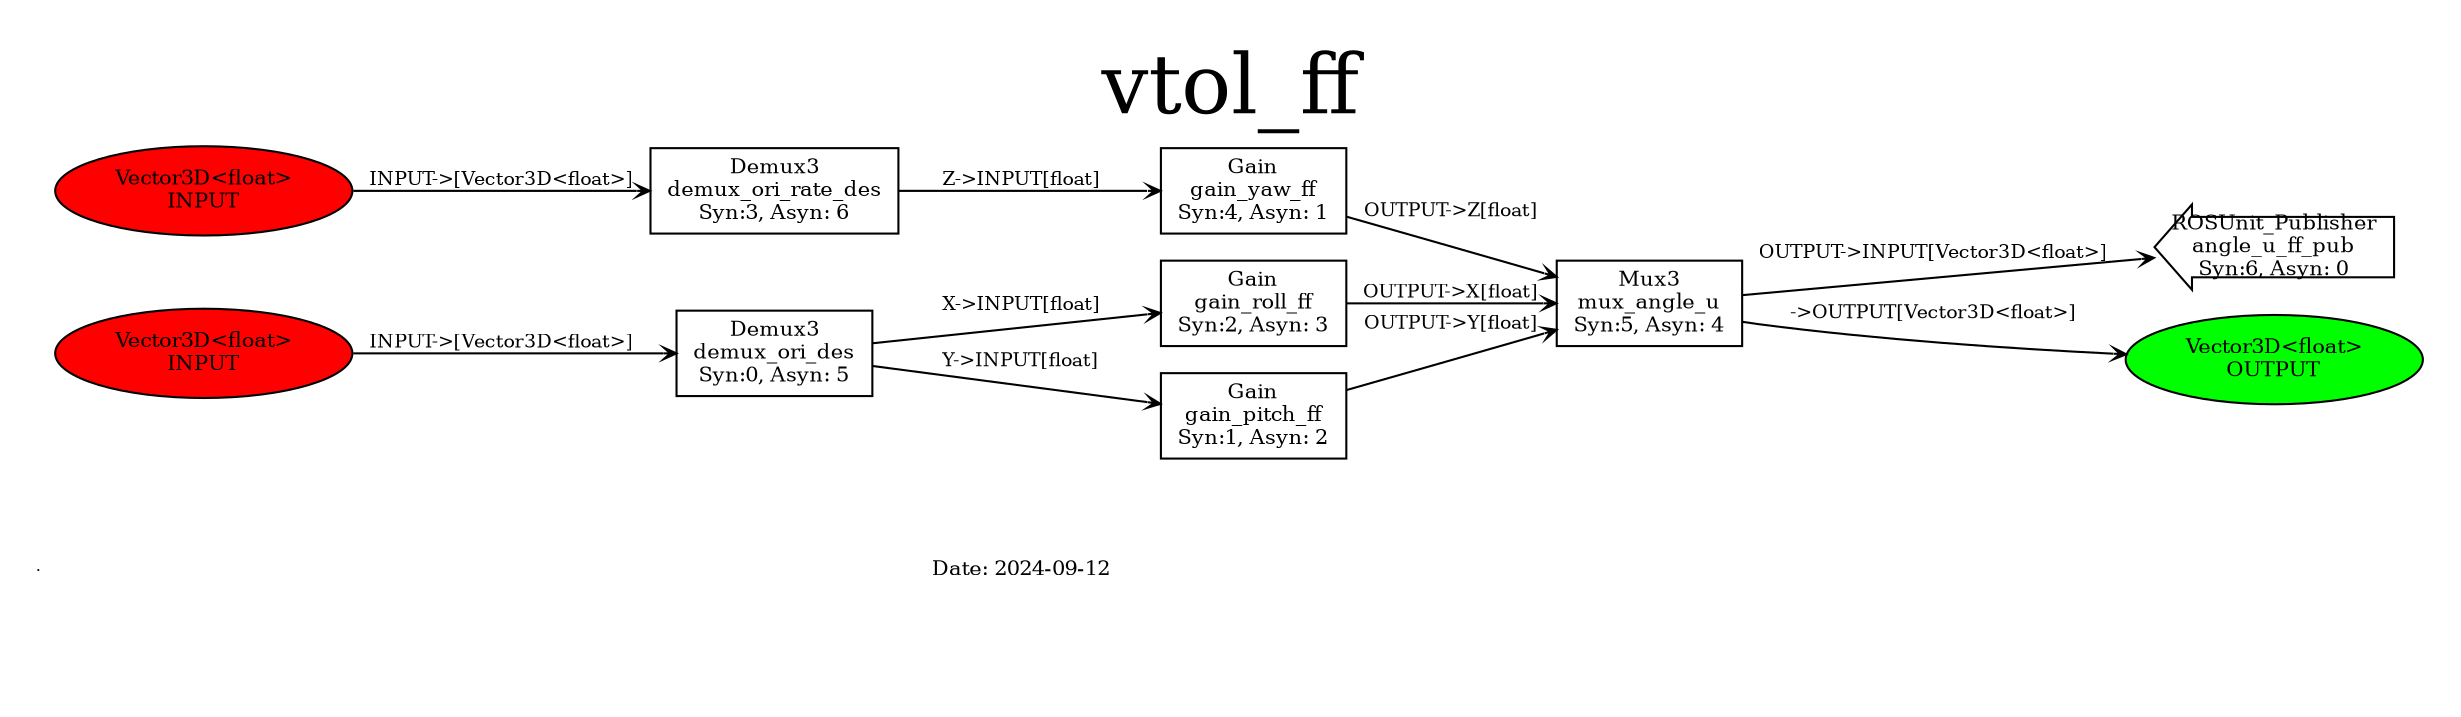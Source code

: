 digraph G {

  // Node for the image
  node [shape=none, label="", width=0, height=0];
  // Image node
  imageNode [image="Media/as_built_rotated.png", width=1.0, height=1.0, fixedsize=true];
  // Invisible subgraph to help with positioning
  subgraph cluster0 {
      label = "";
      style = invis; // Makes this subgraph invisible
      // Invisible node to help position the image node
      invisNode [shape=point, width=0, height=0, label=""];
      // Text node
      textNode [label="Date: 2024-09-12", shape=plaintext, fontsize=10];
      // Positioning nodes
      invisNode -> imageNode [style=invis]; // Makes the edge invisible
      imageNode -> textNode [style=invis]; // Connects image node to text node with invisible edge
  }
  // Ensure everything is aligned nicely
  {rank=source;invisNode;}

label="vtol_ff"
labelloc="t"
;fontsize=40;
rankdir="LR"
graph[center=true, margin=0.2, nodesep=0.3, ranksep=0.15]
node[ shape=box,fontsize=10]
edge[weight=1.2,arrowsize=0.6, arrowhead=vee,fontsize=9]
  1 -> 3 [label="X->INPUT[float]",style="solid"];
  3 -> 2 [label="OUTPUT->X[float]",style="solid"];
  1 -> 4 [label="Y->INPUT[float]",style="solid"];
  4 -> 2 [label="OUTPUT->Y[float]",style="solid"];
  0 -> 5 [label="Z->INPUT[float]",style="solid"];
  5 -> 2 [label="OUTPUT->Z[float]",style="solid"];
  2 -> 6 [label="OUTPUT->INPUT[Vector3D<float>]",style="solid"];
  7 -> 1 [label="INPUT->[Vector3D<float>]",style="solid"];
  8 -> 0 [label="INPUT->[Vector3D<float>]",style="solid"];
  2 -> 9 [label="->OUTPUT[Vector3D<float>]",style="solid"];
  0[label="Demux3\ndemux_ori_rate_des\nSyn:3, Asyn: 6", shape=box];
  1[label="Demux3\ndemux_ori_des\nSyn:0, Asyn: 5", shape=box];
  2[label="Mux3\nmux_angle_u\nSyn:5, Asyn: 4", shape=box];
  3[label="Gain\ngain_roll_ff\nSyn:2, Asyn: 3", shape=box];
  4[label="Gain\ngain_pitch_ff\nSyn:1, Asyn: 2", shape=box];
  5[label="Gain\ngain_yaw_ff\nSyn:4, Asyn: 1", shape=box];
  6[label="ROSUnit_Publisher\nangle_u_ff_pub\nSyn:6, Asyn: 0", shape=larrow];
  7[style=filled,fillcolor=red,label="Vector3D<float>\nINPUT", shape=ellipse];
  8[style=filled,fillcolor=red,label="Vector3D<float>\nINPUT", shape=ellipse];
  9[style=filled,fillcolor=green,label="Vector3D<float>\nOUTPUT", shape=ellipse];





}